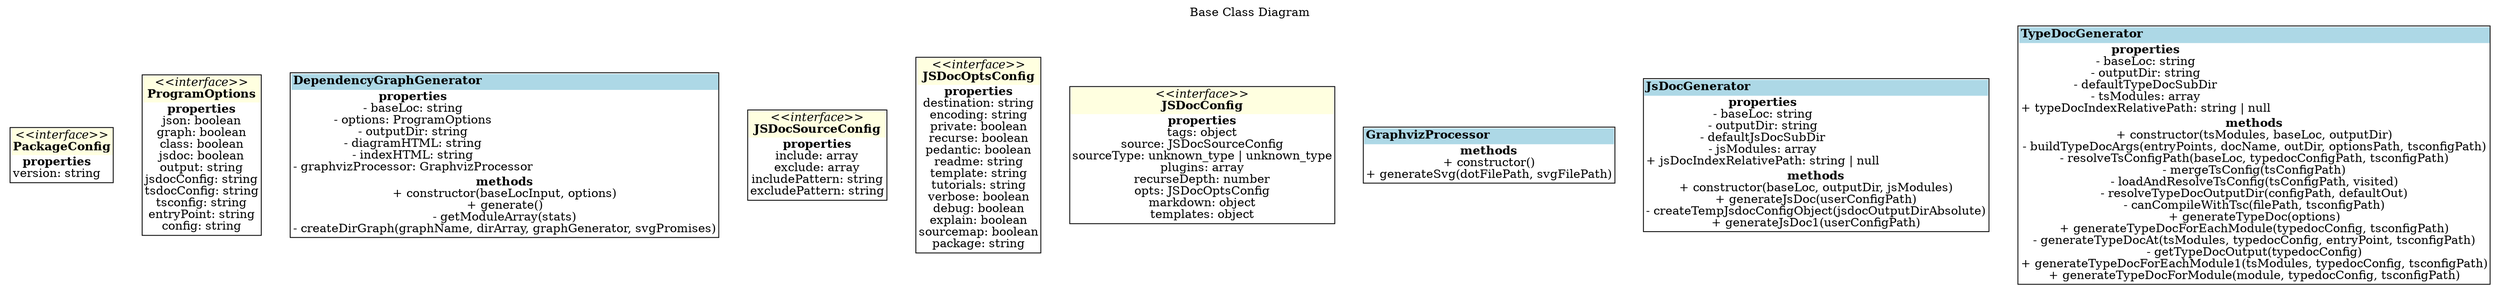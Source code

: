 digraph {label="Base Class Diagram";
labelloc="t";
"PackageConfig" [shape=none, label=<<TABLE cellspacing="0" cellborder="0" align="left">
<TR><TD align="center" bgcolor="lightyellow"><I>&lt;&lt;interface&gt;&gt;</I><BR/><B>PackageConfig</B></TD></TR>
<TR><TD align="left"><B>properties</B><BR/>
version: string<BR/>
</TD></TR>
</TABLE>>];

"ProgramOptions" [shape=none, label=<<TABLE cellspacing="0" cellborder="0" align="left">
<TR><TD align="center" bgcolor="lightyellow"><I>&lt;&lt;interface&gt;&gt;</I><BR/><B>ProgramOptions</B></TD></TR>
<TR><TD align="left"><B>properties</B><BR/>
json: boolean<BR/>
graph: boolean<BR/>
class: boolean<BR/>
jsdoc: boolean<BR/>
output: string<BR/>
jsdocConfig: string<BR/>
tsdocConfig: string<BR/>
tsconfig: string<BR/>
entryPoint: string<BR/>
config: string<BR/>
</TD></TR>
</TABLE>>];

"DependencyGraphGenerator" [shape=none, label=<<TABLE cellspacing="0" cellborder="0" align="left">
<TR><TD align="left" bgcolor="lightblue"><B>DependencyGraphGenerator</B></TD></TR>
<TR><TD align="left"><B>properties</B><BR/>
- baseLoc: string<BR/>
- options: ProgramOptions<BR/>
- outputDir: string<BR/>
- diagramHTML: string<BR/>
- indexHTML: string<BR/>
- graphvizProcessor: GraphvizProcessor<BR/>
</TD></TR>
<TR><TD align="left"><B>methods</B><BR/>
+ constructor(baseLocInput, options)<BR/>
+ generate()<BR/>
- getModuleArray(stats)<BR/>
- createDirGraph(graphName, dirArray, graphGenerator, svgPromises)<BR/>
</TD></TR>
</TABLE>>];

"JSDocSourceConfig" [shape=none, label=<<TABLE cellspacing="0" cellborder="0" align="left">
<TR><TD align="center" bgcolor="lightyellow"><I>&lt;&lt;interface&gt;&gt;</I><BR/><B>JSDocSourceConfig</B></TD></TR>
<TR><TD align="left"><B>properties</B><BR/>
include: array<BR/>
exclude: array<BR/>
includePattern: string<BR/>
excludePattern: string<BR/>
</TD></TR>
</TABLE>>];

"JSDocOptsConfig" [shape=none, label=<<TABLE cellspacing="0" cellborder="0" align="left">
<TR><TD align="center" bgcolor="lightyellow"><I>&lt;&lt;interface&gt;&gt;</I><BR/><B>JSDocOptsConfig</B></TD></TR>
<TR><TD align="left"><B>properties</B><BR/>
destination: string<BR/>
encoding: string<BR/>
private: boolean<BR/>
recurse: boolean<BR/>
pedantic: boolean<BR/>
readme: string<BR/>
template: string<BR/>
tutorials: string<BR/>
verbose: boolean<BR/>
debug: boolean<BR/>
explain: boolean<BR/>
sourcemap: boolean<BR/>
package: string<BR/>
</TD></TR>
</TABLE>>];

"JSDocConfig" [shape=none, label=<<TABLE cellspacing="0" cellborder="0" align="left">
<TR><TD align="center" bgcolor="lightyellow"><I>&lt;&lt;interface&gt;&gt;</I><BR/><B>JSDocConfig</B></TD></TR>
<TR><TD align="left"><B>properties</B><BR/>
tags: object<BR/>
source: JSDocSourceConfig<BR/>
sourceType: unknown_type | unknown_type<BR/>
plugins: array<BR/>
recurseDepth: number<BR/>
opts: JSDocOptsConfig<BR/>
markdown: object<BR/>
templates: object<BR/>
</TD></TR>
</TABLE>>];

"GraphvizProcessor" [shape=none, label=<<TABLE cellspacing="0" cellborder="0" align="left">
<TR><TD align="left" bgcolor="lightblue"><B>GraphvizProcessor</B></TD></TR>
<TR><TD align="left"><B>methods</B><BR/>
+ constructor()<BR/>
+ generateSvg(dotFilePath, svgFilePath)<BR/>
</TD></TR>
</TABLE>>];

"JsDocGenerator" [shape=none, label=<<TABLE cellspacing="0" cellborder="0" align="left">
<TR><TD align="left" bgcolor="lightblue"><B>JsDocGenerator</B></TD></TR>
<TR><TD align="left"><B>properties</B><BR/>
- baseLoc: string<BR/>
- outputDir: string<BR/>
- defaultJsDocSubDir<BR/>
- jsModules: array<BR/>
+ jsDocIndexRelativePath: string | null<BR/>
</TD></TR>
<TR><TD align="left"><B>methods</B><BR/>
+ constructor(baseLoc, outputDir, jsModules)<BR/>
+ generateJsDoc(userConfigPath)<BR/>
- createTempJsdocConfigObject(jsdocOutputDirAbsolute)<BR/>
+ generateJsDoc1(userConfigPath)<BR/>
</TD></TR>
</TABLE>>];

"TypeDocGenerator" [shape=none, label=<<TABLE cellspacing="0" cellborder="0" align="left">
<TR><TD align="left" bgcolor="lightblue"><B>TypeDocGenerator</B></TD></TR>
<TR><TD align="left"><B>properties</B><BR/>
- baseLoc: string<BR/>
- outputDir: string<BR/>
- defaultTypeDocSubDir<BR/>
- tsModules: array<BR/>
+ typeDocIndexRelativePath: string | null<BR/>
</TD></TR>
<TR><TD align="left"><B>methods</B><BR/>
+ constructor(tsModules, baseLoc, outputDir)<BR/>
- buildTypeDocArgs(entryPoints, docName, outDir, optionsPath, tsconfigPath)<BR/>
- resolveTsConfigPath(baseLoc, typedocConfigPath, tsconfigPath)<BR/>
- mergeTsConfig(tsConfigPath)<BR/>
- loadAndResolveTsConfig(tsConfigPath, visited)<BR/>
- resolveTypeDocOutputDir(configPath, defaultOut)<BR/>
- canCompileWithTsc(filePath, tsconfigPath)<BR/>
+ generateTypeDoc(options)<BR/>
+ generateTypeDocForEachModule(typedocConfig, tsconfigPath)<BR/>
- generateTypeDocAt(tsModules, typedocConfig, entryPoint, tsconfigPath)<BR/>
- getTypeDocOutput(typedocConfig)<BR/>
+ generateTypeDocForEachModule1(tsModules, typedocConfig, tsconfigPath)<BR/>
+ generateTypeDocForModule(module, typedocConfig, tsconfigPath)<BR/>
</TD></TR>
</TABLE>>];

}
